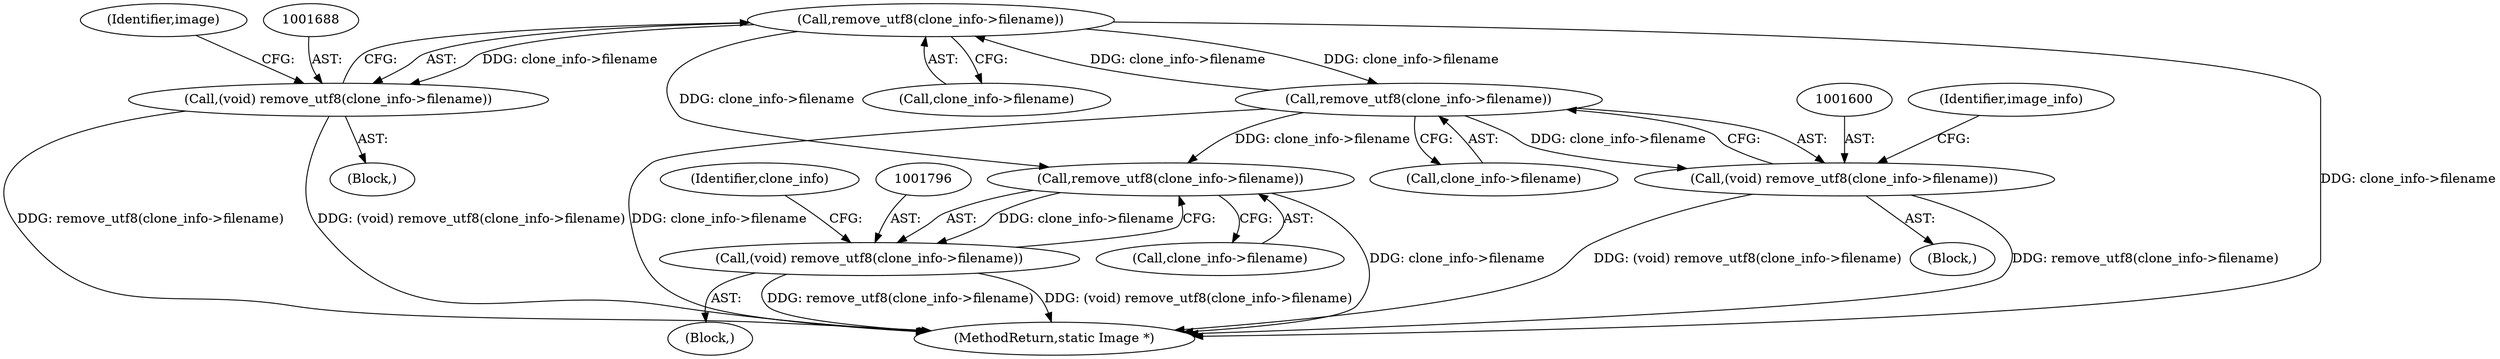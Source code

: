 digraph "0_ImageMagick_51b0ae01709adc1e4a9245e158ef17b85a110960@API" {
"1001689" [label="(Call,remove_utf8(clone_info->filename))"];
"1001601" [label="(Call,remove_utf8(clone_info->filename))"];
"1001689" [label="(Call,remove_utf8(clone_info->filename))"];
"1001599" [label="(Call,(void) remove_utf8(clone_info->filename))"];
"1001687" [label="(Call,(void) remove_utf8(clone_info->filename))"];
"1001797" [label="(Call,remove_utf8(clone_info->filename))"];
"1001795" [label="(Call,(void) remove_utf8(clone_info->filename))"];
"1000406" [label="(Identifier,image)"];
"1001797" [label="(Call,remove_utf8(clone_info->filename))"];
"1001602" [label="(Call,clone_info->filename)"];
"1001677" [label="(Block,)"];
"1001689" [label="(Call,remove_utf8(clone_info->filename))"];
"1001601" [label="(Call,remove_utf8(clone_info->filename))"];
"1001599" [label="(Call,(void) remove_utf8(clone_info->filename))"];
"1001795" [label="(Call,(void) remove_utf8(clone_info->filename))"];
"1001606" [label="(Identifier,image_info)"];
"1001785" [label="(Block,)"];
"1001823" [label="(MethodReturn,static Image *)"];
"1001687" [label="(Call,(void) remove_utf8(clone_info->filename))"];
"1001802" [label="(Identifier,clone_info)"];
"1001589" [label="(Block,)"];
"1001690" [label="(Call,clone_info->filename)"];
"1001798" [label="(Call,clone_info->filename)"];
"1001689" -> "1001687"  [label="AST: "];
"1001689" -> "1001690"  [label="CFG: "];
"1001690" -> "1001689"  [label="AST: "];
"1001687" -> "1001689"  [label="CFG: "];
"1001689" -> "1001823"  [label="DDG: clone_info->filename"];
"1001689" -> "1001601"  [label="DDG: clone_info->filename"];
"1001689" -> "1001687"  [label="DDG: clone_info->filename"];
"1001601" -> "1001689"  [label="DDG: clone_info->filename"];
"1001689" -> "1001797"  [label="DDG: clone_info->filename"];
"1001601" -> "1001599"  [label="AST: "];
"1001601" -> "1001602"  [label="CFG: "];
"1001602" -> "1001601"  [label="AST: "];
"1001599" -> "1001601"  [label="CFG: "];
"1001601" -> "1001823"  [label="DDG: clone_info->filename"];
"1001601" -> "1001599"  [label="DDG: clone_info->filename"];
"1001601" -> "1001797"  [label="DDG: clone_info->filename"];
"1001599" -> "1001589"  [label="AST: "];
"1001600" -> "1001599"  [label="AST: "];
"1001606" -> "1001599"  [label="CFG: "];
"1001599" -> "1001823"  [label="DDG: (void) remove_utf8(clone_info->filename)"];
"1001599" -> "1001823"  [label="DDG: remove_utf8(clone_info->filename)"];
"1001687" -> "1001677"  [label="AST: "];
"1001688" -> "1001687"  [label="AST: "];
"1000406" -> "1001687"  [label="CFG: "];
"1001687" -> "1001823"  [label="DDG: remove_utf8(clone_info->filename)"];
"1001687" -> "1001823"  [label="DDG: (void) remove_utf8(clone_info->filename)"];
"1001797" -> "1001795"  [label="AST: "];
"1001797" -> "1001798"  [label="CFG: "];
"1001798" -> "1001797"  [label="AST: "];
"1001795" -> "1001797"  [label="CFG: "];
"1001797" -> "1001823"  [label="DDG: clone_info->filename"];
"1001797" -> "1001795"  [label="DDG: clone_info->filename"];
"1001795" -> "1001785"  [label="AST: "];
"1001796" -> "1001795"  [label="AST: "];
"1001802" -> "1001795"  [label="CFG: "];
"1001795" -> "1001823"  [label="DDG: remove_utf8(clone_info->filename)"];
"1001795" -> "1001823"  [label="DDG: (void) remove_utf8(clone_info->filename)"];
}
